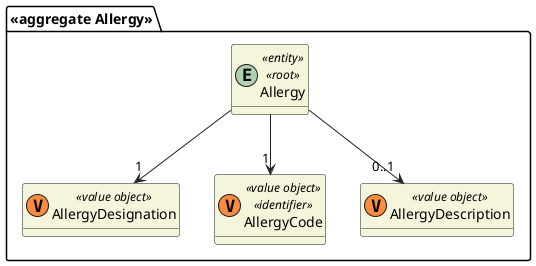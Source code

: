 @startuml
skinparam classAttributeIconSize 0
hide empty attributes
skinparam classBackgroundColor beige
skinparam ArrowColor #222222

package "<<aggregate Allergy>>" {
    entity Allergy <<entity>><<root>>{}
    class AllergyDesignation <<(V,#FF8B40)value object>> {}
    class AllergyCode <<(V,#FF8B40)value object>> <<identifier>> {}
    class AllergyDescription <<(V,#FF8B40)value object>>  {}
}


Allergy --> "1" AllergyCode
Allergy --> "0..1" AllergyDescription
Allergy --> "1" AllergyDesignation

@enduml
